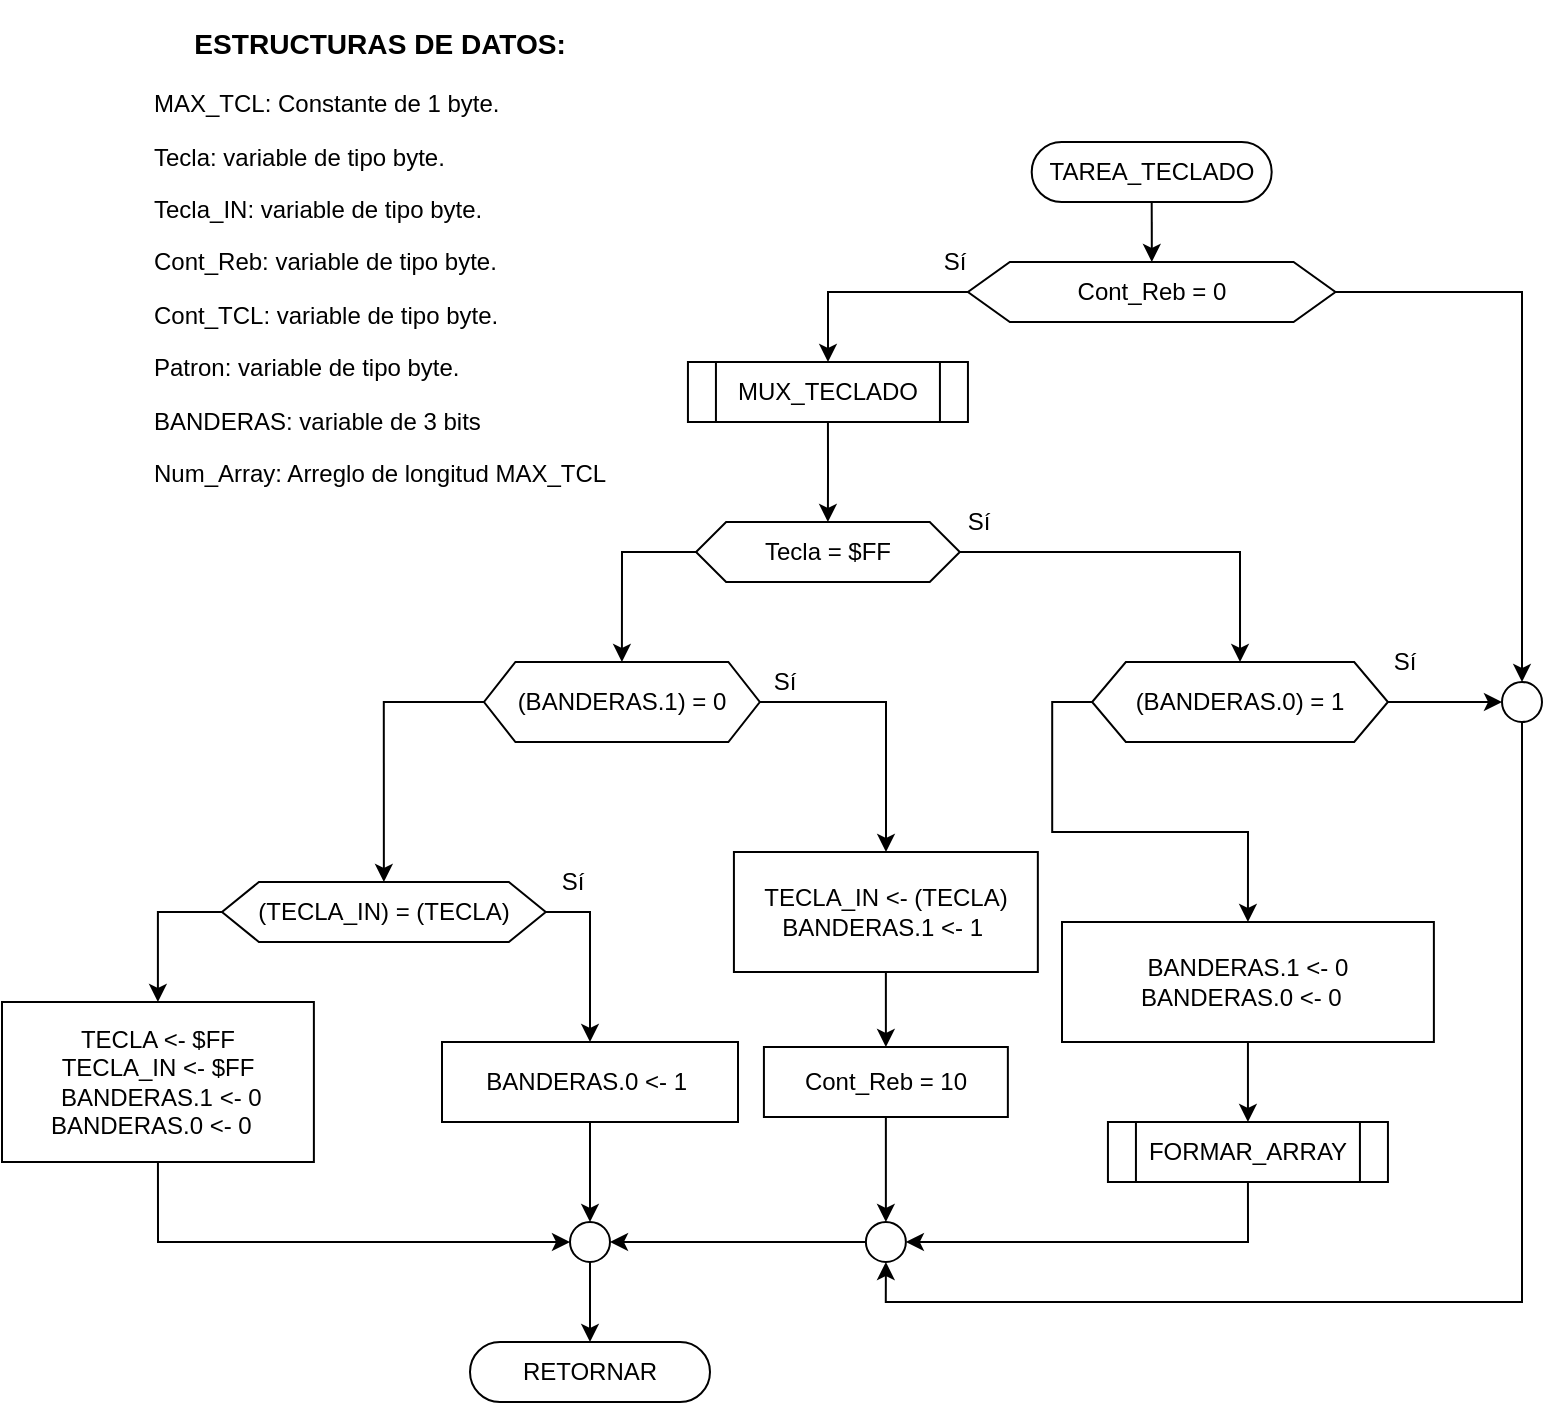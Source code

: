 <mxfile version="13.2.4" type="device"><diagram id="C5RBs43oDa-KdzZeNtuy" name="Page-1"><mxGraphModel dx="291" dy="299" grid="1" gridSize="10" guides="1" tooltips="1" connect="1" arrows="1" fold="1" page="1" pageScale="1" pageWidth="827" pageHeight="1169" math="0" shadow="0"><root><mxCell id="WIyWlLk6GJQsqaUBKTNV-0"/><mxCell id="WIyWlLk6GJQsqaUBKTNV-1" parent="WIyWlLk6GJQsqaUBKTNV-0"/><mxCell id="Eb5Kz-7XLl5vqpBtdAmJ-7" style="edgeStyle=orthogonalEdgeStyle;rounded=0;orthogonalLoop=1;jettySize=auto;html=1;exitX=0.5;exitY=1;exitDx=0;exitDy=0;" parent="WIyWlLk6GJQsqaUBKTNV-1" source="Eb5Kz-7XLl5vqpBtdAmJ-0" target="Eb5Kz-7XLl5vqpBtdAmJ-2" edge="1"><mxGeometry relative="1" as="geometry"/></mxCell><mxCell id="Eb5Kz-7XLl5vqpBtdAmJ-0" value="TAREA_TECLADO" style="rounded=1;whiteSpace=wrap;html=1;fontSize=12;glass=0;strokeWidth=1;shadow=0;arcSize=50;" parent="WIyWlLk6GJQsqaUBKTNV-1" vertex="1"><mxGeometry x="543.85" y="240" width="120" height="30" as="geometry"/></mxCell><mxCell id="Eb5Kz-7XLl5vqpBtdAmJ-5" style="edgeStyle=orthogonalEdgeStyle;rounded=0;orthogonalLoop=1;jettySize=auto;html=1;exitX=0;exitY=0.5;exitDx=0;exitDy=0;" parent="WIyWlLk6GJQsqaUBKTNV-1" source="Eb5Kz-7XLl5vqpBtdAmJ-2" target="Eb5Kz-7XLl5vqpBtdAmJ-4" edge="1"><mxGeometry relative="1" as="geometry"/></mxCell><mxCell id="Eb5Kz-7XLl5vqpBtdAmJ-11" style="edgeStyle=orthogonalEdgeStyle;rounded=0;orthogonalLoop=1;jettySize=auto;html=1;exitX=1;exitY=0.5;exitDx=0;exitDy=0;entryX=0.5;entryY=0;entryDx=0;entryDy=0;" parent="WIyWlLk6GJQsqaUBKTNV-1" source="Eb5Kz-7XLl5vqpBtdAmJ-2" target="Eb5Kz-7XLl5vqpBtdAmJ-8" edge="1"><mxGeometry relative="1" as="geometry"/></mxCell><mxCell id="Eb5Kz-7XLl5vqpBtdAmJ-2" value="Cont_Reb = 0" style="shape=hexagon;perimeter=hexagonPerimeter2;whiteSpace=wrap;html=1;size=0.114;" parent="WIyWlLk6GJQsqaUBKTNV-1" vertex="1"><mxGeometry x="511.97" y="300" width="183.76" height="30" as="geometry"/></mxCell><mxCell id="Eb5Kz-7XLl5vqpBtdAmJ-13" style="edgeStyle=orthogonalEdgeStyle;rounded=0;orthogonalLoop=1;jettySize=auto;html=1;exitX=0.5;exitY=1;exitDx=0;exitDy=0;" parent="WIyWlLk6GJQsqaUBKTNV-1" source="Eb5Kz-7XLl5vqpBtdAmJ-4" target="Eb5Kz-7XLl5vqpBtdAmJ-12" edge="1"><mxGeometry relative="1" as="geometry"/></mxCell><mxCell id="Eb5Kz-7XLl5vqpBtdAmJ-4" value="MUX_TECLADO" style="shape=process;whiteSpace=wrap;html=1;backgroundOutline=1;" parent="WIyWlLk6GJQsqaUBKTNV-1" vertex="1"><mxGeometry x="371.97" y="350" width="140" height="30" as="geometry"/></mxCell><mxCell id="OFo0eSWbRq3PtsznBIpe-38" style="edgeStyle=orthogonalEdgeStyle;rounded=0;orthogonalLoop=1;jettySize=auto;html=1;exitX=0.5;exitY=1;exitDx=0;exitDy=0;entryX=0.5;entryY=1;entryDx=0;entryDy=0;" parent="WIyWlLk6GJQsqaUBKTNV-1" source="Eb5Kz-7XLl5vqpBtdAmJ-8" target="OFo0eSWbRq3PtsznBIpe-33" edge="1"><mxGeometry relative="1" as="geometry"/></mxCell><mxCell id="Eb5Kz-7XLl5vqpBtdAmJ-8" value="" style="ellipse;whiteSpace=wrap;html=1;aspect=fixed;" parent="WIyWlLk6GJQsqaUBKTNV-1" vertex="1"><mxGeometry x="779" y="510" width="20" height="20" as="geometry"/></mxCell><mxCell id="OFo0eSWbRq3PtsznBIpe-7" style="edgeStyle=orthogonalEdgeStyle;rounded=0;orthogonalLoop=1;jettySize=auto;html=1;exitX=0;exitY=0.5;exitDx=0;exitDy=0;entryX=0.5;entryY=0;entryDx=0;entryDy=0;" parent="WIyWlLk6GJQsqaUBKTNV-1" source="Eb5Kz-7XLl5vqpBtdAmJ-12" target="OFo0eSWbRq3PtsznBIpe-1" edge="1"><mxGeometry relative="1" as="geometry"><mxPoint x="342.0" y="470" as="targetPoint"/></mxGeometry></mxCell><mxCell id="OFo0eSWbRq3PtsznBIpe-9" style="edgeStyle=orthogonalEdgeStyle;rounded=0;orthogonalLoop=1;jettySize=auto;html=1;exitX=1;exitY=0.5;exitDx=0;exitDy=0;entryX=0.5;entryY=0;entryDx=0;entryDy=0;" parent="WIyWlLk6GJQsqaUBKTNV-1" source="Eb5Kz-7XLl5vqpBtdAmJ-12" target="OFo0eSWbRq3PtsznBIpe-0" edge="1"><mxGeometry relative="1" as="geometry"><mxPoint x="652.0" y="470" as="targetPoint"/></mxGeometry></mxCell><mxCell id="Eb5Kz-7XLl5vqpBtdAmJ-12" value="Tecla = $FF" style="shape=hexagon;perimeter=hexagonPerimeter2;whiteSpace=wrap;html=1;size=0.114;" parent="WIyWlLk6GJQsqaUBKTNV-1" vertex="1"><mxGeometry x="376.03" y="430" width="131.88" height="30" as="geometry"/></mxCell><mxCell id="OFo0eSWbRq3PtsznBIpe-11" style="edgeStyle=orthogonalEdgeStyle;rounded=0;orthogonalLoop=1;jettySize=auto;html=1;exitX=1;exitY=0.5;exitDx=0;exitDy=0;entryX=0;entryY=0.5;entryDx=0;entryDy=0;" parent="WIyWlLk6GJQsqaUBKTNV-1" source="OFo0eSWbRq3PtsznBIpe-0" target="Eb5Kz-7XLl5vqpBtdAmJ-8" edge="1"><mxGeometry relative="1" as="geometry"/></mxCell><mxCell id="OFo0eSWbRq3PtsznBIpe-30" style="edgeStyle=orthogonalEdgeStyle;rounded=0;orthogonalLoop=1;jettySize=auto;html=1;exitX=0;exitY=0.5;exitDx=0;exitDy=0;entryX=0.5;entryY=0;entryDx=0;entryDy=0;" parent="WIyWlLk6GJQsqaUBKTNV-1" source="OFo0eSWbRq3PtsznBIpe-0" target="OFo0eSWbRq3PtsznBIpe-29" edge="1"><mxGeometry relative="1" as="geometry"/></mxCell><mxCell id="OFo0eSWbRq3PtsznBIpe-0" value="(BANDERAS.0) = 1" style="shape=hexagon;perimeter=hexagonPerimeter2;whiteSpace=wrap;html=1;size=0.114;" parent="WIyWlLk6GJQsqaUBKTNV-1" vertex="1"><mxGeometry x="574.06" y="500" width="147.91" height="40" as="geometry"/></mxCell><mxCell id="OFo0eSWbRq3PtsznBIpe-14" style="edgeStyle=orthogonalEdgeStyle;rounded=0;orthogonalLoop=1;jettySize=auto;html=1;exitX=1;exitY=0.5;exitDx=0;exitDy=0;" parent="WIyWlLk6GJQsqaUBKTNV-1" source="OFo0eSWbRq3PtsznBIpe-1" target="OFo0eSWbRq3PtsznBIpe-13" edge="1"><mxGeometry relative="1" as="geometry"/></mxCell><mxCell id="OFo0eSWbRq3PtsznBIpe-16" style="edgeStyle=orthogonalEdgeStyle;rounded=0;orthogonalLoop=1;jettySize=auto;html=1;exitX=0;exitY=0.5;exitDx=0;exitDy=0;entryX=0.5;entryY=0;entryDx=0;entryDy=0;" parent="WIyWlLk6GJQsqaUBKTNV-1" source="OFo0eSWbRq3PtsznBIpe-1" target="OFo0eSWbRq3PtsznBIpe-15" edge="1"><mxGeometry relative="1" as="geometry"/></mxCell><mxCell id="OFo0eSWbRq3PtsznBIpe-1" value="(BANDERAS.1) = 0" style="shape=hexagon;perimeter=hexagonPerimeter2;whiteSpace=wrap;html=1;size=0.114;" parent="WIyWlLk6GJQsqaUBKTNV-1" vertex="1"><mxGeometry x="270" y="500" width="137.91" height="40" as="geometry"/></mxCell><mxCell id="OFo0eSWbRq3PtsznBIpe-12" value="Sí" style="text;html=1;align=center;verticalAlign=middle;resizable=0;points=[];autosize=1;" parent="WIyWlLk6GJQsqaUBKTNV-1" vertex="1"><mxGeometry x="501.93" y="420" width="30" height="20" as="geometry"/></mxCell><mxCell id="OFo0eSWbRq3PtsznBIpe-46" style="edgeStyle=orthogonalEdgeStyle;rounded=0;orthogonalLoop=1;jettySize=auto;html=1;exitX=0.5;exitY=1;exitDx=0;exitDy=0;entryX=0.5;entryY=0;entryDx=0;entryDy=0;" parent="WIyWlLk6GJQsqaUBKTNV-1" source="OFo0eSWbRq3PtsznBIpe-13" target="OFo0eSWbRq3PtsznBIpe-45" edge="1"><mxGeometry relative="1" as="geometry"/></mxCell><mxCell id="OFo0eSWbRq3PtsznBIpe-13" value="&lt;span&gt;TECLA_IN &amp;lt;- (TECLA)&lt;/span&gt;&lt;br&gt;&lt;span&gt;BANDERAS.1 &amp;lt;- 1&amp;nbsp;&lt;/span&gt;" style="rounded=0;whiteSpace=wrap;html=1;" parent="WIyWlLk6GJQsqaUBKTNV-1" vertex="1"><mxGeometry x="394.96" y="595" width="151.96" height="60" as="geometry"/></mxCell><mxCell id="OFo0eSWbRq3PtsznBIpe-21" style="edgeStyle=orthogonalEdgeStyle;rounded=0;orthogonalLoop=1;jettySize=auto;html=1;exitX=1;exitY=0.5;exitDx=0;exitDy=0;" parent="WIyWlLk6GJQsqaUBKTNV-1" source="OFo0eSWbRq3PtsznBIpe-15" target="OFo0eSWbRq3PtsznBIpe-20" edge="1"><mxGeometry relative="1" as="geometry"/></mxCell><mxCell id="OFo0eSWbRq3PtsznBIpe-36" style="edgeStyle=orthogonalEdgeStyle;rounded=0;orthogonalLoop=1;jettySize=auto;html=1;exitX=0;exitY=0.5;exitDx=0;exitDy=0;" parent="WIyWlLk6GJQsqaUBKTNV-1" source="OFo0eSWbRq3PtsznBIpe-15" target="OFo0eSWbRq3PtsznBIpe-26" edge="1"><mxGeometry relative="1" as="geometry"/></mxCell><mxCell id="OFo0eSWbRq3PtsznBIpe-15" value="(TECLA_IN) = (TECLA)" style="shape=hexagon;perimeter=hexagonPerimeter2;whiteSpace=wrap;html=1;size=0.114;" parent="WIyWlLk6GJQsqaUBKTNV-1" vertex="1"><mxGeometry x="139" y="610" width="161.88" height="30" as="geometry"/></mxCell><mxCell id="OFo0eSWbRq3PtsznBIpe-25" style="edgeStyle=orthogonalEdgeStyle;rounded=0;orthogonalLoop=1;jettySize=auto;html=1;exitX=0.5;exitY=1;exitDx=0;exitDy=0;entryX=0.5;entryY=0;entryDx=0;entryDy=0;" parent="WIyWlLk6GJQsqaUBKTNV-1" source="OFo0eSWbRq3PtsznBIpe-20" target="OFo0eSWbRq3PtsznBIpe-22" edge="1"><mxGeometry relative="1" as="geometry"/></mxCell><mxCell id="OFo0eSWbRq3PtsznBIpe-20" value="&lt;span&gt;BANDERAS.0 &amp;lt;- 1&amp;nbsp;&lt;/span&gt;" style="rounded=0;whiteSpace=wrap;html=1;" parent="WIyWlLk6GJQsqaUBKTNV-1" vertex="1"><mxGeometry x="249" y="690" width="148" height="40" as="geometry"/></mxCell><mxCell id="OFo0eSWbRq3PtsznBIpe-40" style="edgeStyle=orthogonalEdgeStyle;rounded=0;orthogonalLoop=1;jettySize=auto;html=1;exitX=0.5;exitY=1;exitDx=0;exitDy=0;" parent="WIyWlLk6GJQsqaUBKTNV-1" source="OFo0eSWbRq3PtsznBIpe-22" target="OFo0eSWbRq3PtsznBIpe-39" edge="1"><mxGeometry relative="1" as="geometry"/></mxCell><mxCell id="OFo0eSWbRq3PtsznBIpe-22" value="" style="ellipse;whiteSpace=wrap;html=1;aspect=fixed;" parent="WIyWlLk6GJQsqaUBKTNV-1" vertex="1"><mxGeometry x="313" y="780" width="20" height="20" as="geometry"/></mxCell><mxCell id="OFo0eSWbRq3PtsznBIpe-37" style="edgeStyle=orthogonalEdgeStyle;rounded=0;orthogonalLoop=1;jettySize=auto;html=1;exitX=0.5;exitY=1;exitDx=0;exitDy=0;entryX=0;entryY=0.5;entryDx=0;entryDy=0;" parent="WIyWlLk6GJQsqaUBKTNV-1" source="OFo0eSWbRq3PtsznBIpe-26" target="OFo0eSWbRq3PtsznBIpe-22" edge="1"><mxGeometry relative="1" as="geometry"/></mxCell><mxCell id="OFo0eSWbRq3PtsznBIpe-26" value="&lt;span&gt;TECLA &amp;lt;- $FF&lt;/span&gt;&lt;br&gt;TECLA_IN &amp;lt;- $FF&lt;br&gt;&amp;nbsp;BANDERAS.1 &amp;lt;- 0&lt;br&gt;BANDERAS.0 &amp;lt;- 0&amp;nbsp;&amp;nbsp;" style="rounded=0;whiteSpace=wrap;html=1;" parent="WIyWlLk6GJQsqaUBKTNV-1" vertex="1"><mxGeometry x="29" y="670" width="155.94" height="80" as="geometry"/></mxCell><mxCell id="OFo0eSWbRq3PtsznBIpe-27" value="Sí" style="text;html=1;align=center;verticalAlign=middle;resizable=0;points=[];autosize=1;" parent="WIyWlLk6GJQsqaUBKTNV-1" vertex="1"><mxGeometry x="404.94" y="500" width="30" height="20" as="geometry"/></mxCell><mxCell id="OFo0eSWbRq3PtsznBIpe-28" value="Sí" style="text;html=1;align=center;verticalAlign=middle;resizable=0;points=[];autosize=1;" parent="WIyWlLk6GJQsqaUBKTNV-1" vertex="1"><mxGeometry x="299" y="600" width="30" height="20" as="geometry"/></mxCell><mxCell id="OFo0eSWbRq3PtsznBIpe-32" style="edgeStyle=orthogonalEdgeStyle;rounded=0;orthogonalLoop=1;jettySize=auto;html=1;exitX=0.5;exitY=1;exitDx=0;exitDy=0;" parent="WIyWlLk6GJQsqaUBKTNV-1" source="OFo0eSWbRq3PtsznBIpe-29" target="OFo0eSWbRq3PtsznBIpe-31" edge="1"><mxGeometry relative="1" as="geometry"/></mxCell><mxCell id="OFo0eSWbRq3PtsznBIpe-29" value="BANDERAS.1 &amp;lt;- 0&lt;br&gt;BANDERAS.0 &amp;lt;- 0&amp;nbsp;&amp;nbsp;" style="rounded=0;whiteSpace=wrap;html=1;" parent="WIyWlLk6GJQsqaUBKTNV-1" vertex="1"><mxGeometry x="559" y="630" width="185.94" height="60" as="geometry"/></mxCell><mxCell id="OFo0eSWbRq3PtsznBIpe-34" style="edgeStyle=orthogonalEdgeStyle;rounded=0;orthogonalLoop=1;jettySize=auto;html=1;exitX=0.5;exitY=1;exitDx=0;exitDy=0;entryX=1;entryY=0.5;entryDx=0;entryDy=0;" parent="WIyWlLk6GJQsqaUBKTNV-1" source="OFo0eSWbRq3PtsznBIpe-31" target="OFo0eSWbRq3PtsznBIpe-33" edge="1"><mxGeometry relative="1" as="geometry"/></mxCell><mxCell id="OFo0eSWbRq3PtsznBIpe-31" value="FORMAR_ARRAY" style="shape=process;whiteSpace=wrap;html=1;backgroundOutline=1;" parent="WIyWlLk6GJQsqaUBKTNV-1" vertex="1"><mxGeometry x="581.97" y="730" width="140" height="30" as="geometry"/></mxCell><mxCell id="OFo0eSWbRq3PtsznBIpe-35" style="edgeStyle=orthogonalEdgeStyle;rounded=0;orthogonalLoop=1;jettySize=auto;html=1;exitX=0;exitY=0.5;exitDx=0;exitDy=0;entryX=1;entryY=0.5;entryDx=0;entryDy=0;" parent="WIyWlLk6GJQsqaUBKTNV-1" source="OFo0eSWbRq3PtsznBIpe-33" target="OFo0eSWbRq3PtsznBIpe-22" edge="1"><mxGeometry relative="1" as="geometry"/></mxCell><mxCell id="OFo0eSWbRq3PtsznBIpe-33" value="" style="ellipse;whiteSpace=wrap;html=1;aspect=fixed;" parent="WIyWlLk6GJQsqaUBKTNV-1" vertex="1"><mxGeometry x="460.94" y="780" width="20" height="20" as="geometry"/></mxCell><mxCell id="OFo0eSWbRq3PtsznBIpe-39" value="RETORNAR" style="rounded=1;whiteSpace=wrap;html=1;fontSize=12;glass=0;strokeWidth=1;shadow=0;arcSize=50;" parent="WIyWlLk6GJQsqaUBKTNV-1" vertex="1"><mxGeometry x="263.0" y="840" width="120" height="30" as="geometry"/></mxCell><mxCell id="OFo0eSWbRq3PtsznBIpe-41" value="Sí" style="text;html=1;align=center;verticalAlign=middle;resizable=0;points=[];autosize=1;" parent="WIyWlLk6GJQsqaUBKTNV-1" vertex="1"><mxGeometry x="714.94" y="490" width="30" height="20" as="geometry"/></mxCell><mxCell id="OFo0eSWbRq3PtsznBIpe-43" value="&lt;h3 style=&quot;text-align: center&quot;&gt;ESTRUCTURAS DE DATOS:&lt;/h3&gt;&lt;p&gt;MAX_TCL: Constante de 1 byte.&lt;/p&gt;&lt;p&gt;Tecla: variable de tipo byte.&lt;/p&gt;&lt;p&gt;Tecla_IN: variable de tipo byte.&lt;/p&gt;&lt;p&gt;Cont_Reb: variable de tipo byte.&lt;br&gt;&lt;/p&gt;&lt;p&gt;Cont_TCL: variable de tipo byte.&lt;/p&gt;&lt;p&gt;Patron: variable de tipo byte.&lt;br&gt;&lt;/p&gt;&lt;p&gt;BANDERAS: variable de 3 bits&lt;/p&gt;&lt;p&gt;Num_Array: Arreglo de longitud MAX_TCL&lt;/p&gt;&lt;p&gt;&lt;br&gt;&lt;/p&gt;&lt;p&gt;&lt;/p&gt;" style="text;html=1;strokeColor=none;fillColor=none;align=left;verticalAlign=middle;whiteSpace=wrap;rounded=0;" parent="WIyWlLk6GJQsqaUBKTNV-1" vertex="1"><mxGeometry x="103.29" y="180" width="268.68" height="260" as="geometry"/></mxCell><mxCell id="OFo0eSWbRq3PtsznBIpe-44" value="Sí" style="text;html=1;align=center;verticalAlign=middle;resizable=0;points=[];autosize=1;" parent="WIyWlLk6GJQsqaUBKTNV-1" vertex="1"><mxGeometry x="490.0" y="290" width="30" height="20" as="geometry"/></mxCell><mxCell id="OFo0eSWbRq3PtsznBIpe-47" style="edgeStyle=orthogonalEdgeStyle;rounded=0;orthogonalLoop=1;jettySize=auto;html=1;exitX=0.5;exitY=1;exitDx=0;exitDy=0;entryX=0.5;entryY=0;entryDx=0;entryDy=0;" parent="WIyWlLk6GJQsqaUBKTNV-1" source="OFo0eSWbRq3PtsznBIpe-45" target="OFo0eSWbRq3PtsznBIpe-33" edge="1"><mxGeometry relative="1" as="geometry"/></mxCell><mxCell id="OFo0eSWbRq3PtsznBIpe-45" value="Cont_Reb = 10" style="rounded=0;whiteSpace=wrap;html=1;" parent="WIyWlLk6GJQsqaUBKTNV-1" vertex="1"><mxGeometry x="409.96" y="692.5" width="121.97" height="35" as="geometry"/></mxCell></root></mxGraphModel></diagram></mxfile>